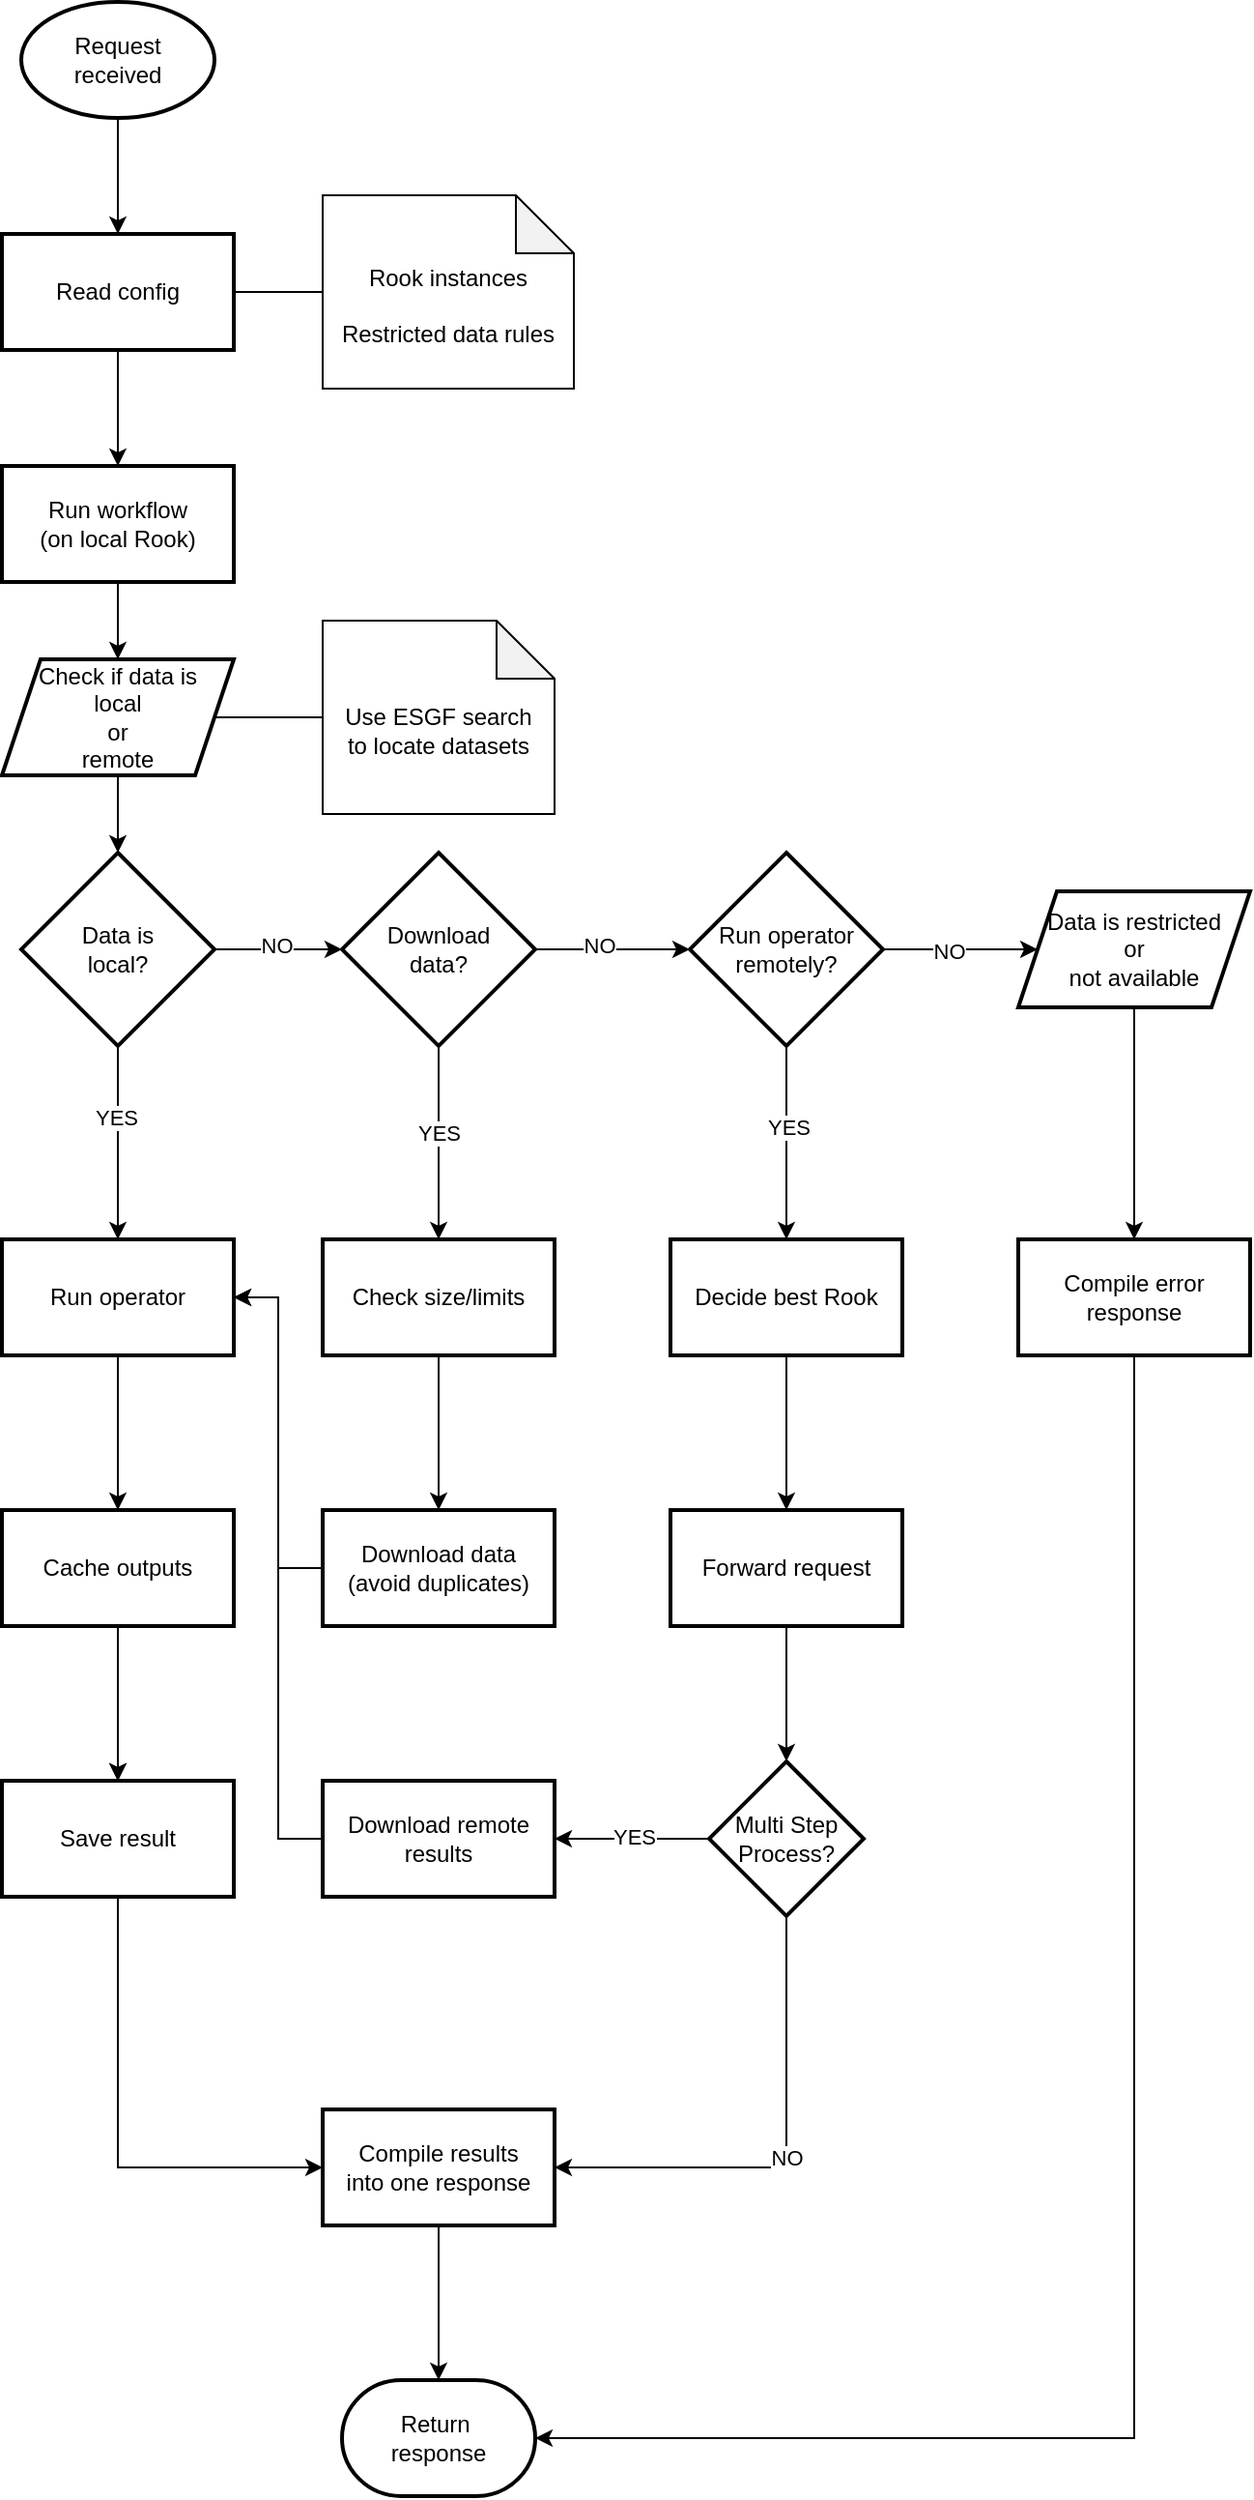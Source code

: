 <mxfile version="21.2.1" type="github">
  <diagram name="Page-1" id="-D0R_3WEhLiM1xzP-N6L">
    <mxGraphModel dx="954" dy="1789" grid="1" gridSize="10" guides="1" tooltips="1" connect="1" arrows="1" fold="1" page="1" pageScale="1" pageWidth="827" pageHeight="1169" math="0" shadow="0">
      <root>
        <mxCell id="0" />
        <mxCell id="1" parent="0" />
        <mxCell id="1ahVnr69x9KBJU_H-1SK-1" value="Request &lt;br&gt;received" style="strokeWidth=2;html=1;shape=mxgraph.flowchart.start_1;whiteSpace=wrap;" parent="1" vertex="1">
          <mxGeometry x="364" y="-300" width="100" height="60" as="geometry" />
        </mxCell>
        <mxCell id="1ahVnr69x9KBJU_H-1SK-20" value="" style="edgeStyle=orthogonalEdgeStyle;rounded=0;orthogonalLoop=1;jettySize=auto;html=1;" parent="1" source="1ahVnr69x9KBJU_H-1SK-2" target="1ahVnr69x9KBJU_H-1SK-19" edge="1">
          <mxGeometry relative="1" as="geometry" />
        </mxCell>
        <mxCell id="1ahVnr69x9KBJU_H-1SK-82" value="YES" style="edgeLabel;html=1;align=center;verticalAlign=middle;resizable=0;points=[];" parent="1ahVnr69x9KBJU_H-1SK-20" vertex="1" connectable="0">
          <mxGeometry x="-0.27" y="-1" relative="1" as="geometry">
            <mxPoint as="offset" />
          </mxGeometry>
        </mxCell>
        <mxCell id="1ahVnr69x9KBJU_H-1SK-30" style="edgeStyle=orthogonalEdgeStyle;rounded=0;orthogonalLoop=1;jettySize=auto;html=1;" parent="1" source="1ahVnr69x9KBJU_H-1SK-2" target="1ahVnr69x9KBJU_H-1SK-13" edge="1">
          <mxGeometry relative="1" as="geometry" />
        </mxCell>
        <mxCell id="1ahVnr69x9KBJU_H-1SK-83" value="NO" style="edgeLabel;html=1;align=center;verticalAlign=middle;resizable=0;points=[];" parent="1ahVnr69x9KBJU_H-1SK-30" vertex="1" connectable="0">
          <mxGeometry x="-0.03" y="3" relative="1" as="geometry">
            <mxPoint y="1" as="offset" />
          </mxGeometry>
        </mxCell>
        <mxCell id="1ahVnr69x9KBJU_H-1SK-2" value="Data is &lt;br&gt;local?" style="strokeWidth=2;html=1;shape=mxgraph.flowchart.decision;whiteSpace=wrap;" parent="1" vertex="1">
          <mxGeometry x="364" y="140" width="100" height="100" as="geometry" />
        </mxCell>
        <mxCell id="1ahVnr69x9KBJU_H-1SK-10" value="" style="edgeStyle=orthogonalEdgeStyle;rounded=0;orthogonalLoop=1;jettySize=auto;html=1;" parent="1" source="1ahVnr69x9KBJU_H-1SK-7" target="1ahVnr69x9KBJU_H-1SK-9" edge="1">
          <mxGeometry relative="1" as="geometry" />
        </mxCell>
        <mxCell id="1ahVnr69x9KBJU_H-1SK-7" value="Decide best Rook" style="whiteSpace=wrap;html=1;strokeWidth=2;" parent="1" vertex="1">
          <mxGeometry x="700" y="340" width="120" height="60" as="geometry" />
        </mxCell>
        <mxCell id="1ahVnr69x9KBJU_H-1SK-59" value="" style="edgeStyle=orthogonalEdgeStyle;rounded=0;orthogonalLoop=1;jettySize=auto;html=1;" parent="1" source="1ahVnr69x9KBJU_H-1SK-9" target="1ahVnr69x9KBJU_H-1SK-58" edge="1">
          <mxGeometry relative="1" as="geometry" />
        </mxCell>
        <mxCell id="1ahVnr69x9KBJU_H-1SK-9" value="Forward request" style="whiteSpace=wrap;html=1;strokeWidth=2;" parent="1" vertex="1">
          <mxGeometry x="700" y="480" width="120" height="60" as="geometry" />
        </mxCell>
        <mxCell id="1ahVnr69x9KBJU_H-1SK-27" value="" style="edgeStyle=orthogonalEdgeStyle;rounded=0;orthogonalLoop=1;jettySize=auto;html=1;" parent="1" source="1ahVnr69x9KBJU_H-1SK-13" target="1ahVnr69x9KBJU_H-1SK-26" edge="1">
          <mxGeometry relative="1" as="geometry" />
        </mxCell>
        <mxCell id="1ahVnr69x9KBJU_H-1SK-84" value="YES" style="edgeLabel;html=1;align=center;verticalAlign=middle;resizable=0;points=[];" parent="1ahVnr69x9KBJU_H-1SK-27" vertex="1" connectable="0">
          <mxGeometry x="-0.11" relative="1" as="geometry">
            <mxPoint as="offset" />
          </mxGeometry>
        </mxCell>
        <mxCell id="1ahVnr69x9KBJU_H-1SK-34" value="" style="edgeStyle=orthogonalEdgeStyle;rounded=0;orthogonalLoop=1;jettySize=auto;html=1;" parent="1" source="1ahVnr69x9KBJU_H-1SK-13" target="1ahVnr69x9KBJU_H-1SK-33" edge="1">
          <mxGeometry relative="1" as="geometry" />
        </mxCell>
        <mxCell id="1ahVnr69x9KBJU_H-1SK-85" value="NO" style="edgeLabel;html=1;align=center;verticalAlign=middle;resizable=0;points=[];" parent="1ahVnr69x9KBJU_H-1SK-34" vertex="1" connectable="0">
          <mxGeometry x="-0.175" y="3" relative="1" as="geometry">
            <mxPoint y="1" as="offset" />
          </mxGeometry>
        </mxCell>
        <mxCell id="1ahVnr69x9KBJU_H-1SK-13" value="Download&lt;br&gt;data?" style="strokeWidth=2;html=1;shape=mxgraph.flowchart.decision;whiteSpace=wrap;" parent="1" vertex="1">
          <mxGeometry x="530" y="140" width="100" height="100" as="geometry" />
        </mxCell>
        <mxCell id="1ahVnr69x9KBJU_H-1SK-22" value="" style="edgeStyle=orthogonalEdgeStyle;rounded=0;orthogonalLoop=1;jettySize=auto;html=1;" parent="1" source="1ahVnr69x9KBJU_H-1SK-19" target="1ahVnr69x9KBJU_H-1SK-21" edge="1">
          <mxGeometry relative="1" as="geometry" />
        </mxCell>
        <mxCell id="1ahVnr69x9KBJU_H-1SK-19" value="Run operator" style="whiteSpace=wrap;html=1;strokeWidth=2;" parent="1" vertex="1">
          <mxGeometry x="354" y="340" width="120" height="60" as="geometry" />
        </mxCell>
        <mxCell id="1ahVnr69x9KBJU_H-1SK-24" value="" style="edgeStyle=orthogonalEdgeStyle;rounded=0;orthogonalLoop=1;jettySize=auto;html=1;" parent="1" source="1ahVnr69x9KBJU_H-1SK-21" target="1ahVnr69x9KBJU_H-1SK-23" edge="1">
          <mxGeometry relative="1" as="geometry" />
        </mxCell>
        <mxCell id="1ahVnr69x9KBJU_H-1SK-25" value="" style="edgeStyle=orthogonalEdgeStyle;rounded=0;orthogonalLoop=1;jettySize=auto;html=1;" parent="1" source="1ahVnr69x9KBJU_H-1SK-21" target="1ahVnr69x9KBJU_H-1SK-23" edge="1">
          <mxGeometry relative="1" as="geometry" />
        </mxCell>
        <mxCell id="1ahVnr69x9KBJU_H-1SK-21" value="Cache outputs" style="whiteSpace=wrap;html=1;strokeWidth=2;" parent="1" vertex="1">
          <mxGeometry x="354" y="480" width="120" height="60" as="geometry" />
        </mxCell>
        <mxCell id="1ahVnr69x9KBJU_H-1SK-65" style="edgeStyle=orthogonalEdgeStyle;rounded=0;orthogonalLoop=1;jettySize=auto;html=1;entryX=0;entryY=0.5;entryDx=0;entryDy=0;exitX=0.5;exitY=1;exitDx=0;exitDy=0;" parent="1" source="1ahVnr69x9KBJU_H-1SK-23" target="1ahVnr69x9KBJU_H-1SK-55" edge="1">
          <mxGeometry relative="1" as="geometry">
            <Array as="points">
              <mxPoint x="414" y="820" />
            </Array>
          </mxGeometry>
        </mxCell>
        <mxCell id="1ahVnr69x9KBJU_H-1SK-23" value="Save result" style="whiteSpace=wrap;html=1;strokeWidth=2;" parent="1" vertex="1">
          <mxGeometry x="354" y="620" width="120" height="60" as="geometry" />
        </mxCell>
        <mxCell id="1ahVnr69x9KBJU_H-1SK-29" value="" style="edgeStyle=orthogonalEdgeStyle;rounded=0;orthogonalLoop=1;jettySize=auto;html=1;" parent="1" source="1ahVnr69x9KBJU_H-1SK-26" target="1ahVnr69x9KBJU_H-1SK-28" edge="1">
          <mxGeometry relative="1" as="geometry" />
        </mxCell>
        <mxCell id="1ahVnr69x9KBJU_H-1SK-26" value="Check size/limits" style="whiteSpace=wrap;html=1;strokeWidth=2;" parent="1" vertex="1">
          <mxGeometry x="520" y="340" width="120" height="60" as="geometry" />
        </mxCell>
        <mxCell id="1ahVnr69x9KBJU_H-1SK-32" style="edgeStyle=orthogonalEdgeStyle;rounded=0;orthogonalLoop=1;jettySize=auto;html=1;entryX=1;entryY=0.5;entryDx=0;entryDy=0;" parent="1" source="1ahVnr69x9KBJU_H-1SK-28" target="1ahVnr69x9KBJU_H-1SK-19" edge="1">
          <mxGeometry relative="1" as="geometry" />
        </mxCell>
        <mxCell id="1ahVnr69x9KBJU_H-1SK-28" value="Download data&lt;br&gt;(avoid duplicates)" style="whiteSpace=wrap;html=1;strokeWidth=2;" parent="1" vertex="1">
          <mxGeometry x="520" y="480" width="120" height="60" as="geometry" />
        </mxCell>
        <mxCell id="1ahVnr69x9KBJU_H-1SK-36" style="edgeStyle=orthogonalEdgeStyle;rounded=0;orthogonalLoop=1;jettySize=auto;html=1;entryX=0.5;entryY=0;entryDx=0;entryDy=0;" parent="1" source="1ahVnr69x9KBJU_H-1SK-33" target="1ahVnr69x9KBJU_H-1SK-7" edge="1">
          <mxGeometry relative="1" as="geometry" />
        </mxCell>
        <mxCell id="1ahVnr69x9KBJU_H-1SK-86" value="YES" style="edgeLabel;html=1;align=center;verticalAlign=middle;resizable=0;points=[];" parent="1ahVnr69x9KBJU_H-1SK-36" vertex="1" connectable="0">
          <mxGeometry x="-0.17" y="1" relative="1" as="geometry">
            <mxPoint as="offset" />
          </mxGeometry>
        </mxCell>
        <mxCell id="1ahVnr69x9KBJU_H-1SK-42" value="" style="edgeStyle=orthogonalEdgeStyle;rounded=0;orthogonalLoop=1;jettySize=auto;html=1;" parent="1" source="1ahVnr69x9KBJU_H-1SK-33" target="1ahVnr69x9KBJU_H-1SK-41" edge="1">
          <mxGeometry relative="1" as="geometry" />
        </mxCell>
        <mxCell id="1ahVnr69x9KBJU_H-1SK-88" value="NO" style="edgeLabel;html=1;align=center;verticalAlign=middle;resizable=0;points=[];" parent="1ahVnr69x9KBJU_H-1SK-42" vertex="1" connectable="0">
          <mxGeometry x="-0.15" relative="1" as="geometry">
            <mxPoint y="1" as="offset" />
          </mxGeometry>
        </mxCell>
        <mxCell id="1ahVnr69x9KBJU_H-1SK-33" value="Run operator&lt;br&gt;remotely?" style="strokeWidth=2;html=1;shape=mxgraph.flowchart.decision;whiteSpace=wrap;" parent="1" vertex="1">
          <mxGeometry x="710" y="140" width="100" height="100" as="geometry" />
        </mxCell>
        <mxCell id="1ahVnr69x9KBJU_H-1SK-44" value="" style="edgeStyle=orthogonalEdgeStyle;rounded=0;orthogonalLoop=1;jettySize=auto;html=1;" parent="1" source="1ahVnr69x9KBJU_H-1SK-41" target="1ahVnr69x9KBJU_H-1SK-43" edge="1">
          <mxGeometry relative="1" as="geometry" />
        </mxCell>
        <mxCell id="1ahVnr69x9KBJU_H-1SK-41" value="Data is restricted&lt;br&gt;or&lt;br&gt;not available" style="shape=parallelogram;perimeter=parallelogramPerimeter;whiteSpace=wrap;html=1;fixedSize=1;strokeWidth=2;" parent="1" vertex="1">
          <mxGeometry x="880" y="160" width="120" height="60" as="geometry" />
        </mxCell>
        <mxCell id="1ahVnr69x9KBJU_H-1SK-72" style="edgeStyle=orthogonalEdgeStyle;rounded=0;orthogonalLoop=1;jettySize=auto;html=1;entryX=1;entryY=0.5;entryDx=0;entryDy=0;entryPerimeter=0;" parent="1" source="1ahVnr69x9KBJU_H-1SK-43" target="1ahVnr69x9KBJU_H-1SK-73" edge="1">
          <mxGeometry relative="1" as="geometry">
            <mxPoint x="640" y="960" as="targetPoint" />
            <Array as="points">
              <mxPoint x="940" y="960" />
            </Array>
          </mxGeometry>
        </mxCell>
        <mxCell id="1ahVnr69x9KBJU_H-1SK-43" value="Compile error response" style="whiteSpace=wrap;html=1;strokeWidth=2;" parent="1" vertex="1">
          <mxGeometry x="880" y="340" width="120" height="60" as="geometry" />
        </mxCell>
        <mxCell id="1ahVnr69x9KBJU_H-1SK-51" value="" style="edgeStyle=orthogonalEdgeStyle;rounded=0;orthogonalLoop=1;jettySize=auto;html=1;exitX=0.5;exitY=1;exitDx=0;exitDy=0;exitPerimeter=0;" parent="1" source="1ahVnr69x9KBJU_H-1SK-1" target="1ahVnr69x9KBJU_H-1SK-50" edge="1">
          <mxGeometry relative="1" as="geometry">
            <mxPoint x="414" y="-230" as="sourcePoint" />
          </mxGeometry>
        </mxCell>
        <mxCell id="1ahVnr69x9KBJU_H-1SK-91" value="" style="edgeStyle=orthogonalEdgeStyle;rounded=0;orthogonalLoop=1;jettySize=auto;html=1;" parent="1" source="1ahVnr69x9KBJU_H-1SK-50" target="1ahVnr69x9KBJU_H-1SK-90" edge="1">
          <mxGeometry relative="1" as="geometry" />
        </mxCell>
        <mxCell id="1ahVnr69x9KBJU_H-1SK-50" value="Read config" style="whiteSpace=wrap;html=1;strokeWidth=2;" parent="1" vertex="1">
          <mxGeometry x="354" y="-180" width="120" height="60" as="geometry" />
        </mxCell>
        <mxCell id="1ahVnr69x9KBJU_H-1SK-71" value="" style="edgeStyle=orthogonalEdgeStyle;rounded=0;orthogonalLoop=1;jettySize=auto;html=1;" parent="1" source="1ahVnr69x9KBJU_H-1SK-55" edge="1">
          <mxGeometry relative="1" as="geometry">
            <mxPoint x="580" y="930" as="targetPoint" />
          </mxGeometry>
        </mxCell>
        <mxCell id="1ahVnr69x9KBJU_H-1SK-55" value="Compile results&lt;br&gt;into one response" style="whiteSpace=wrap;html=1;strokeWidth=2;" parent="1" vertex="1">
          <mxGeometry x="520" y="790" width="120" height="60" as="geometry" />
        </mxCell>
        <mxCell id="1ahVnr69x9KBJU_H-1SK-61" value="" style="edgeStyle=orthogonalEdgeStyle;rounded=0;orthogonalLoop=1;jettySize=auto;html=1;" parent="1" source="1ahVnr69x9KBJU_H-1SK-58" target="1ahVnr69x9KBJU_H-1SK-60" edge="1">
          <mxGeometry relative="1" as="geometry" />
        </mxCell>
        <mxCell id="1ahVnr69x9KBJU_H-1SK-89" value="YES" style="edgeLabel;html=1;align=center;verticalAlign=middle;resizable=0;points=[];" parent="1ahVnr69x9KBJU_H-1SK-61" vertex="1" connectable="0">
          <mxGeometry x="-0.025" y="-1" relative="1" as="geometry">
            <mxPoint as="offset" />
          </mxGeometry>
        </mxCell>
        <mxCell id="1ahVnr69x9KBJU_H-1SK-67" value="NO" style="edgeStyle=orthogonalEdgeStyle;rounded=0;orthogonalLoop=1;jettySize=auto;html=1;entryX=1;entryY=0.5;entryDx=0;entryDy=0;" parent="1" source="1ahVnr69x9KBJU_H-1SK-58" target="1ahVnr69x9KBJU_H-1SK-55" edge="1">
          <mxGeometry relative="1" as="geometry">
            <Array as="points">
              <mxPoint x="760" y="820" />
            </Array>
          </mxGeometry>
        </mxCell>
        <mxCell id="1ahVnr69x9KBJU_H-1SK-58" value="Multi Step&lt;br&gt;Process?" style="rhombus;whiteSpace=wrap;html=1;strokeWidth=2;" parent="1" vertex="1">
          <mxGeometry x="720" y="610" width="80" height="80" as="geometry" />
        </mxCell>
        <mxCell id="1ahVnr69x9KBJU_H-1SK-69" style="edgeStyle=orthogonalEdgeStyle;rounded=0;orthogonalLoop=1;jettySize=auto;html=1;entryX=1;entryY=0.5;entryDx=0;entryDy=0;" parent="1" source="1ahVnr69x9KBJU_H-1SK-60" target="1ahVnr69x9KBJU_H-1SK-19" edge="1">
          <mxGeometry relative="1" as="geometry" />
        </mxCell>
        <mxCell id="1ahVnr69x9KBJU_H-1SK-60" value="Download remote&lt;br&gt;results" style="whiteSpace=wrap;html=1;strokeWidth=2;" parent="1" vertex="1">
          <mxGeometry x="520" y="620" width="120" height="60" as="geometry" />
        </mxCell>
        <mxCell id="1ahVnr69x9KBJU_H-1SK-73" value="Return&amp;nbsp;&lt;br&gt;response" style="strokeWidth=2;html=1;shape=mxgraph.flowchart.terminator;whiteSpace=wrap;" parent="1" vertex="1">
          <mxGeometry x="530" y="930" width="100" height="60" as="geometry" />
        </mxCell>
        <mxCell id="1ahVnr69x9KBJU_H-1SK-80" style="edgeStyle=orthogonalEdgeStyle;rounded=0;orthogonalLoop=1;jettySize=auto;html=1;entryX=1;entryY=0.5;entryDx=0;entryDy=0;endArrow=none;endFill=0;" parent="1" source="1ahVnr69x9KBJU_H-1SK-79" target="1ahVnr69x9KBJU_H-1SK-50" edge="1">
          <mxGeometry relative="1" as="geometry" />
        </mxCell>
        <mxCell id="1ahVnr69x9KBJU_H-1SK-79" value="&lt;br&gt;Rook instances&lt;br&gt;&lt;br&gt;Restricted data rules" style="shape=note;whiteSpace=wrap;html=1;backgroundOutline=1;darkOpacity=0.05;" parent="1" vertex="1">
          <mxGeometry x="520" y="-200" width="130" height="100" as="geometry" />
        </mxCell>
        <mxCell id="1ahVnr69x9KBJU_H-1SK-94" value="" style="edgeStyle=orthogonalEdgeStyle;rounded=0;orthogonalLoop=1;jettySize=auto;html=1;" parent="1" source="1ahVnr69x9KBJU_H-1SK-90" target="1ahVnr69x9KBJU_H-1SK-93" edge="1">
          <mxGeometry relative="1" as="geometry" />
        </mxCell>
        <mxCell id="1ahVnr69x9KBJU_H-1SK-90" value="Run workflow&lt;br&gt;(on local Rook)" style="whiteSpace=wrap;html=1;strokeWidth=2;" parent="1" vertex="1">
          <mxGeometry x="354" y="-60" width="120" height="60" as="geometry" />
        </mxCell>
        <mxCell id="1ahVnr69x9KBJU_H-1SK-95" value="" style="edgeStyle=orthogonalEdgeStyle;rounded=0;orthogonalLoop=1;jettySize=auto;html=1;" parent="1" source="1ahVnr69x9KBJU_H-1SK-93" target="1ahVnr69x9KBJU_H-1SK-2" edge="1">
          <mxGeometry relative="1" as="geometry" />
        </mxCell>
        <mxCell id="1ahVnr69x9KBJU_H-1SK-93" value="Check if data is&lt;br&gt;local&lt;br&gt;or&lt;br&gt;remote" style="shape=parallelogram;perimeter=parallelogramPerimeter;whiteSpace=wrap;html=1;fixedSize=1;strokeWidth=2;" parent="1" vertex="1">
          <mxGeometry x="354" y="40" width="120" height="60" as="geometry" />
        </mxCell>
        <mxCell id="1ahVnr69x9KBJU_H-1SK-98" style="edgeStyle=orthogonalEdgeStyle;rounded=0;orthogonalLoop=1;jettySize=auto;html=1;entryX=1;entryY=0.5;entryDx=0;entryDy=0;endArrow=none;endFill=0;" parent="1" source="1ahVnr69x9KBJU_H-1SK-96" target="1ahVnr69x9KBJU_H-1SK-93" edge="1">
          <mxGeometry relative="1" as="geometry" />
        </mxCell>
        <mxCell id="1ahVnr69x9KBJU_H-1SK-96" value="&lt;br&gt;Use ESGF search&lt;br&gt;to locate datasets" style="shape=note;whiteSpace=wrap;html=1;backgroundOutline=1;darkOpacity=0.05;" parent="1" vertex="1">
          <mxGeometry x="520" y="20" width="120" height="100" as="geometry" />
        </mxCell>
      </root>
    </mxGraphModel>
  </diagram>
</mxfile>
